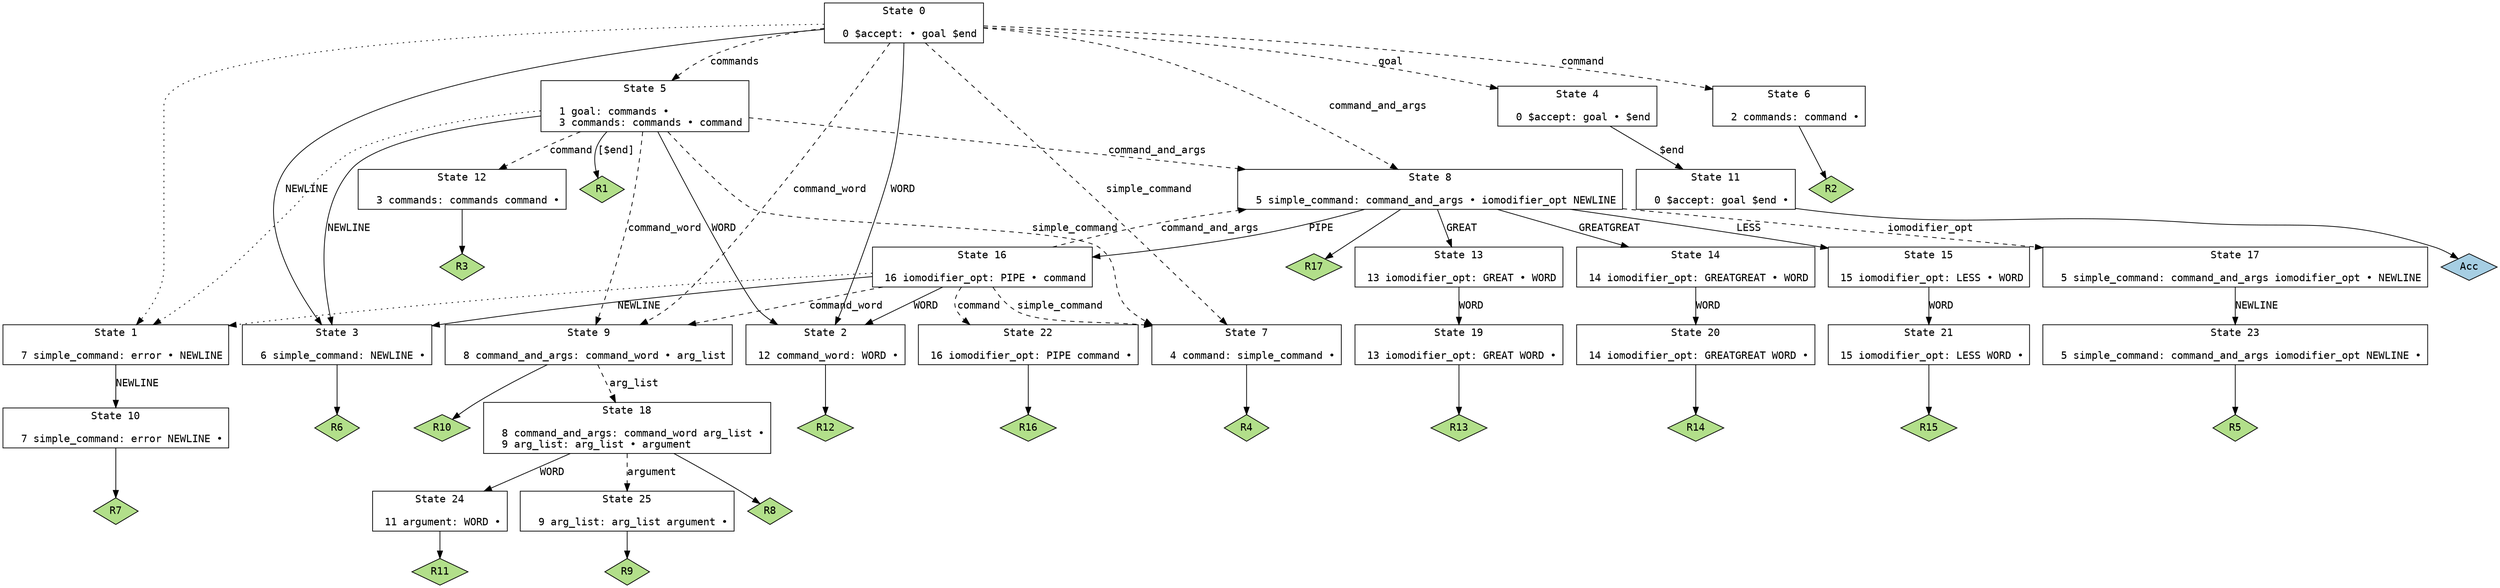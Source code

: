 // Generated by GNU Bison 3.8.2.
// Report bugs to <bug-bison@gnu.org>.
// Home page: <https://www.gnu.org/software/bison/>.

digraph "shell.y"
{
  node [fontname = courier, shape = box, colorscheme = paired6]
  edge [fontname = courier]

  0 [label="State 0\n\l  0 $accept: • goal $end\l"]
  0 -> 1 [style=dotted]
  0 -> 2 [style=solid label="WORD"]
  0 -> 3 [style=solid label="NEWLINE"]
  0 -> 4 [style=dashed label="goal"]
  0 -> 5 [style=dashed label="commands"]
  0 -> 6 [style=dashed label="command"]
  0 -> 7 [style=dashed label="simple_command"]
  0 -> 8 [style=dashed label="command_and_args"]
  0 -> 9 [style=dashed label="command_word"]
  1 [label="State 1\n\l  7 simple_command: error • NEWLINE\l"]
  1 -> 10 [style=solid label="NEWLINE"]
  2 [label="State 2\n\l 12 command_word: WORD •\l"]
  2 -> "2R12" [style=solid]
 "2R12" [label="R12", fillcolor=3, shape=diamond, style=filled]
  3 [label="State 3\n\l  6 simple_command: NEWLINE •\l"]
  3 -> "3R6" [style=solid]
 "3R6" [label="R6", fillcolor=3, shape=diamond, style=filled]
  4 [label="State 4\n\l  0 $accept: goal • $end\l"]
  4 -> 11 [style=solid label="$end"]
  5 [label="State 5\n\l  1 goal: commands •\l  3 commands: commands • command\l"]
  5 -> 1 [style=dotted]
  5 -> 2 [style=solid label="WORD"]
  5 -> 3 [style=solid label="NEWLINE"]
  5 -> 12 [style=dashed label="command"]
  5 -> 7 [style=dashed label="simple_command"]
  5 -> 8 [style=dashed label="command_and_args"]
  5 -> 9 [style=dashed label="command_word"]
  5 -> "5R1" [label="[$end]", style=solid]
 "5R1" [label="R1", fillcolor=3, shape=diamond, style=filled]
  6 [label="State 6\n\l  2 commands: command •\l"]
  6 -> "6R2" [style=solid]
 "6R2" [label="R2", fillcolor=3, shape=diamond, style=filled]
  7 [label="State 7\n\l  4 command: simple_command •\l"]
  7 -> "7R4" [style=solid]
 "7R4" [label="R4", fillcolor=3, shape=diamond, style=filled]
  8 [label="State 8\n\l  5 simple_command: command_and_args • iomodifier_opt NEWLINE\l"]
  8 -> 13 [style=solid label="GREAT"]
  8 -> 14 [style=solid label="GREATGREAT"]
  8 -> 15 [style=solid label="LESS"]
  8 -> 16 [style=solid label="PIPE"]
  8 -> 17 [style=dashed label="iomodifier_opt"]
  8 -> "8R17" [style=solid]
 "8R17" [label="R17", fillcolor=3, shape=diamond, style=filled]
  9 [label="State 9\n\l  8 command_and_args: command_word • arg_list\l"]
  9 -> 18 [style=dashed label="arg_list"]
  9 -> "9R10" [style=solid]
 "9R10" [label="R10", fillcolor=3, shape=diamond, style=filled]
  10 [label="State 10\n\l  7 simple_command: error NEWLINE •\l"]
  10 -> "10R7" [style=solid]
 "10R7" [label="R7", fillcolor=3, shape=diamond, style=filled]
  11 [label="State 11\n\l  0 $accept: goal $end •\l"]
  11 -> "11R0" [style=solid]
 "11R0" [label="Acc", fillcolor=1, shape=diamond, style=filled]
  12 [label="State 12\n\l  3 commands: commands command •\l"]
  12 -> "12R3" [style=solid]
 "12R3" [label="R3", fillcolor=3, shape=diamond, style=filled]
  13 [label="State 13\n\l 13 iomodifier_opt: GREAT • WORD\l"]
  13 -> 19 [style=solid label="WORD"]
  14 [label="State 14\n\l 14 iomodifier_opt: GREATGREAT • WORD\l"]
  14 -> 20 [style=solid label="WORD"]
  15 [label="State 15\n\l 15 iomodifier_opt: LESS • WORD\l"]
  15 -> 21 [style=solid label="WORD"]
  16 [label="State 16\n\l 16 iomodifier_opt: PIPE • command\l"]
  16 -> 1 [style=dotted]
  16 -> 2 [style=solid label="WORD"]
  16 -> 3 [style=solid label="NEWLINE"]
  16 -> 22 [style=dashed label="command"]
  16 -> 7 [style=dashed label="simple_command"]
  16 -> 8 [style=dashed label="command_and_args"]
  16 -> 9 [style=dashed label="command_word"]
  17 [label="State 17\n\l  5 simple_command: command_and_args iomodifier_opt • NEWLINE\l"]
  17 -> 23 [style=solid label="NEWLINE"]
  18 [label="State 18\n\l  8 command_and_args: command_word arg_list •\l  9 arg_list: arg_list • argument\l"]
  18 -> 24 [style=solid label="WORD"]
  18 -> 25 [style=dashed label="argument"]
  18 -> "18R8" [style=solid]
 "18R8" [label="R8", fillcolor=3, shape=diamond, style=filled]
  19 [label="State 19\n\l 13 iomodifier_opt: GREAT WORD •\l"]
  19 -> "19R13" [style=solid]
 "19R13" [label="R13", fillcolor=3, shape=diamond, style=filled]
  20 [label="State 20\n\l 14 iomodifier_opt: GREATGREAT WORD •\l"]
  20 -> "20R14" [style=solid]
 "20R14" [label="R14", fillcolor=3, shape=diamond, style=filled]
  21 [label="State 21\n\l 15 iomodifier_opt: LESS WORD •\l"]
  21 -> "21R15" [style=solid]
 "21R15" [label="R15", fillcolor=3, shape=diamond, style=filled]
  22 [label="State 22\n\l 16 iomodifier_opt: PIPE command •\l"]
  22 -> "22R16" [style=solid]
 "22R16" [label="R16", fillcolor=3, shape=diamond, style=filled]
  23 [label="State 23\n\l  5 simple_command: command_and_args iomodifier_opt NEWLINE •\l"]
  23 -> "23R5" [style=solid]
 "23R5" [label="R5", fillcolor=3, shape=diamond, style=filled]
  24 [label="State 24\n\l 11 argument: WORD •\l"]
  24 -> "24R11" [style=solid]
 "24R11" [label="R11", fillcolor=3, shape=diamond, style=filled]
  25 [label="State 25\n\l  9 arg_list: arg_list argument •\l"]
  25 -> "25R9" [style=solid]
 "25R9" [label="R9", fillcolor=3, shape=diamond, style=filled]
}
